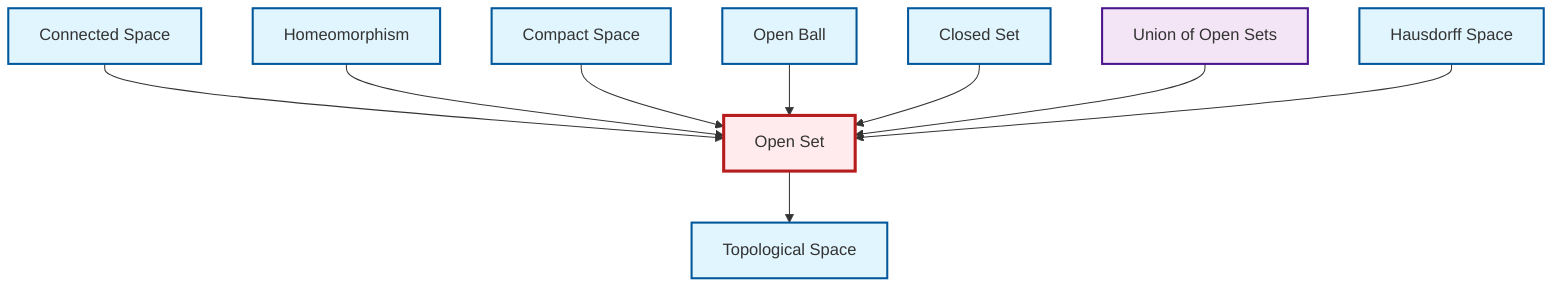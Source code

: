 graph TD
    classDef definition fill:#e1f5fe,stroke:#01579b,stroke-width:2px
    classDef theorem fill:#f3e5f5,stroke:#4a148c,stroke-width:2px
    classDef axiom fill:#fff3e0,stroke:#e65100,stroke-width:2px
    classDef example fill:#e8f5e9,stroke:#1b5e20,stroke-width:2px
    classDef current fill:#ffebee,stroke:#b71c1c,stroke-width:3px
    def-open-set["Open Set"]:::definition
    thm-union-open-sets["Union of Open Sets"]:::theorem
    def-topological-space["Topological Space"]:::definition
    def-compact["Compact Space"]:::definition
    def-homeomorphism["Homeomorphism"]:::definition
    def-open-ball["Open Ball"]:::definition
    def-hausdorff["Hausdorff Space"]:::definition
    def-closed-set["Closed Set"]:::definition
    def-connected["Connected Space"]:::definition
    def-connected --> def-open-set
    def-homeomorphism --> def-open-set
    def-open-set --> def-topological-space
    def-compact --> def-open-set
    def-open-ball --> def-open-set
    def-closed-set --> def-open-set
    thm-union-open-sets --> def-open-set
    def-hausdorff --> def-open-set
    class def-open-set current